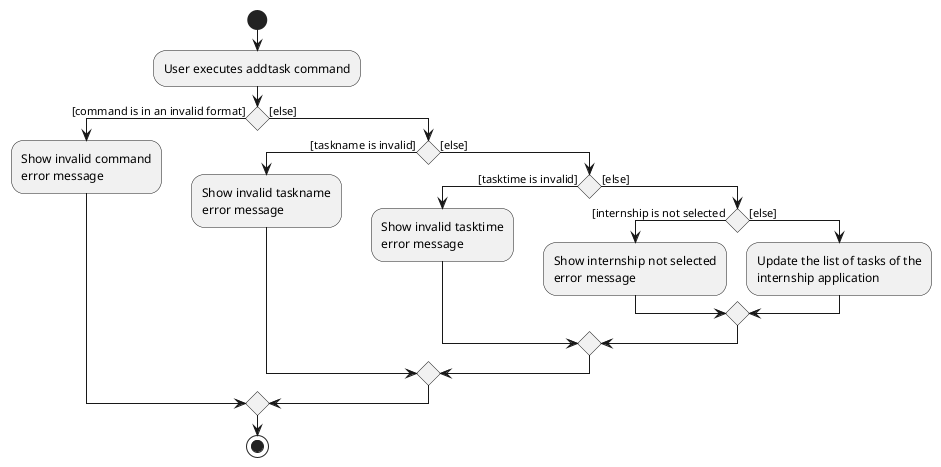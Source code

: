 @startuml
start
:User executes addtask command;

'Since the beta syntax does not support placing the condition outside the
'diamond we place it as the true branch instead.

if () then ([command is in an invalid format])
    :Show invalid command
    error message;

else ([else])
    if () then ([taskname is invalid])
    :Show invalid taskname
    error message;

    else ([else])
        if () then ([tasktime is invalid])
        :Show invalid tasktime
        error message;

        else ([else])
            if () then ([internship is not selected)
            :Show internship not selected
            error message;

            else ([else])
            :Update the list of tasks of the
            internship application;
            endif
        endif
    endif
endif
stop
@enduml
